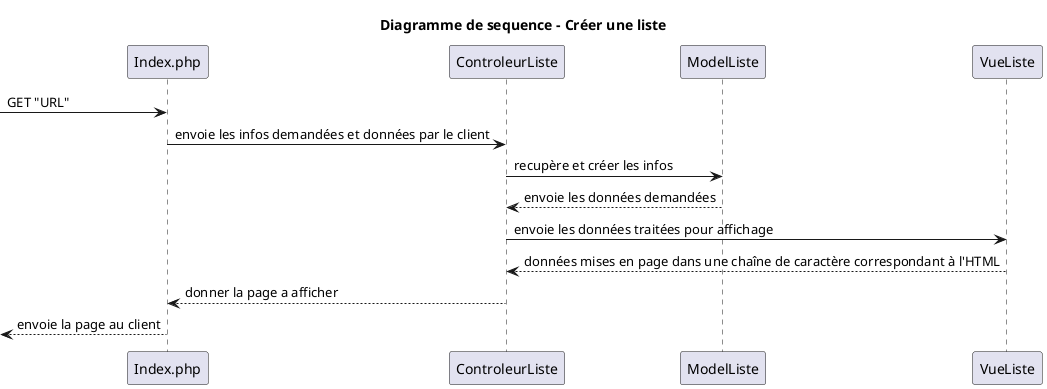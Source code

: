 @startuml

title Diagramme de sequence - Créer une liste

participant Index.php as index
participant ControleurListe as CListe
participant ModelListe as MListe
participant VueListe as VListe

-> index: GET "URL"
index -> CListe: envoie les infos demandées et données par le client 
CListe -> MListe: recupère et créer les infos
CListe <-- MListe: envoie les données demandées
CListe -> VListe: envoie les données traitées pour affichage
CListe <-- VListe: données mises en page dans une chaîne de caractère correspondant à l'HTML
index <-- CListe: donner la page a afficher
<-- index: envoie la page au client

@enduml